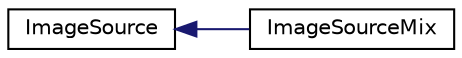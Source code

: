 digraph G
{
  edge [fontname="Helvetica",fontsize="10",labelfontname="Helvetica",labelfontsize="10"];
  node [fontname="Helvetica",fontsize="10",shape=record];
  rankdir=LR;
  Node1 [label="ImageSource",height=0.2,width=0.4,color="black", fillcolor="white", style="filled",URL="$d2/df2/classImageSource.html",tooltip="class for source of image"];
  Node1 -> Node2 [dir=back,color="midnightblue",fontsize="10",style="solid",fontname="Helvetica"];
  Node2 [label="ImageSourceMix",height=0.2,width=0.4,color="black", fillcolor="white", style="filled",URL="$d2/db5/classImageSourceMix.html",tooltip="class for source mixing"];
}
